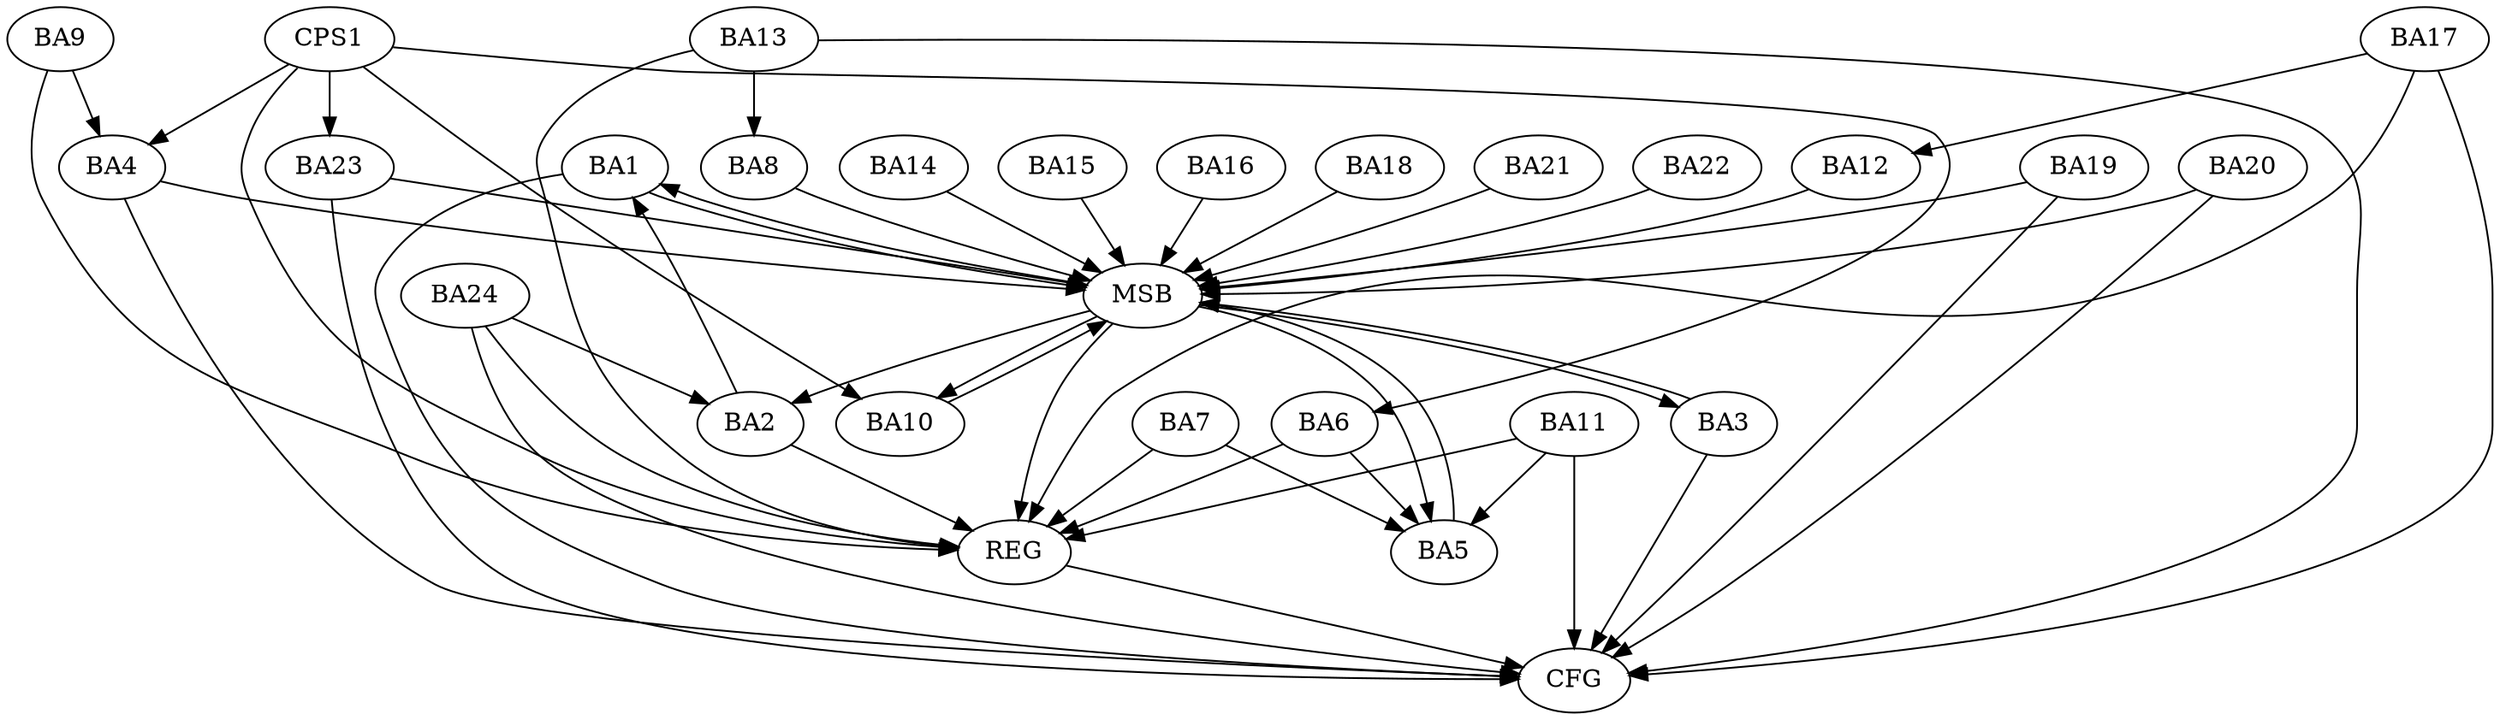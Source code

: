 strict digraph G {
  BA1 [ label="BA1" ];
  BA2 [ label="BA2" ];
  BA3 [ label="BA3" ];
  BA4 [ label="BA4" ];
  BA5 [ label="BA5" ];
  BA6 [ label="BA6" ];
  BA7 [ label="BA7" ];
  BA8 [ label="BA8" ];
  BA9 [ label="BA9" ];
  BA10 [ label="BA10" ];
  BA11 [ label="BA11" ];
  BA12 [ label="BA12" ];
  BA13 [ label="BA13" ];
  BA14 [ label="BA14" ];
  BA15 [ label="BA15" ];
  BA16 [ label="BA16" ];
  BA17 [ label="BA17" ];
  BA18 [ label="BA18" ];
  BA19 [ label="BA19" ];
  BA20 [ label="BA20" ];
  BA21 [ label="BA21" ];
  BA22 [ label="BA22" ];
  BA23 [ label="BA23" ];
  BA24 [ label="BA24" ];
  CPS1 [ label="CPS1" ];
  REG [ label="REG" ];
  MSB [ label="MSB" ];
  CFG [ label="CFG" ];
  BA2 -> BA1;
  BA6 -> BA5;
  BA7 -> BA5;
  BA9 -> BA4;
  BA11 -> BA5;
  BA13 -> BA8;
  BA17 -> BA12;
  BA24 -> BA2;
  CPS1 -> BA10;
  CPS1 -> BA6;
  CPS1 -> BA23;
  CPS1 -> BA4;
  BA2 -> REG;
  BA6 -> REG;
  BA7 -> REG;
  BA9 -> REG;
  BA11 -> REG;
  BA13 -> REG;
  BA17 -> REG;
  BA24 -> REG;
  CPS1 -> REG;
  BA1 -> MSB;
  MSB -> BA2;
  MSB -> REG;
  BA3 -> MSB;
  MSB -> BA1;
  BA4 -> MSB;
  MSB -> BA3;
  BA5 -> MSB;
  BA8 -> MSB;
  BA10 -> MSB;
  BA12 -> MSB;
  BA14 -> MSB;
  BA15 -> MSB;
  MSB -> BA5;
  BA16 -> MSB;
  BA18 -> MSB;
  BA19 -> MSB;
  MSB -> BA10;
  BA20 -> MSB;
  BA21 -> MSB;
  BA22 -> MSB;
  BA23 -> MSB;
  BA19 -> CFG;
  BA13 -> CFG;
  BA4 -> CFG;
  BA24 -> CFG;
  BA1 -> CFG;
  BA11 -> CFG;
  BA23 -> CFG;
  BA3 -> CFG;
  BA17 -> CFG;
  BA20 -> CFG;
  REG -> CFG;
}
